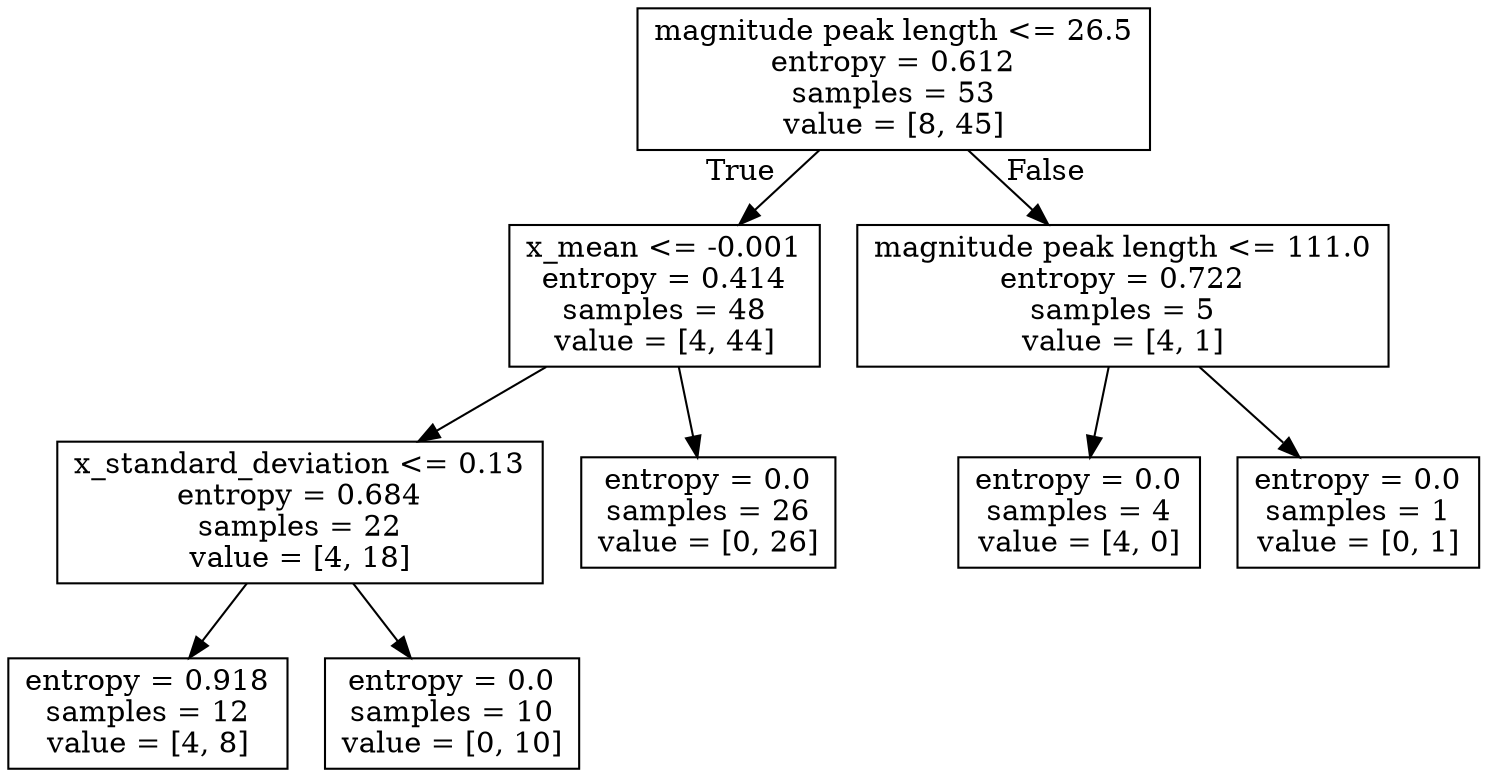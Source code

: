 digraph Tree {
node [shape=box] ;
0 [label="magnitude peak length <= 26.5\nentropy = 0.612\nsamples = 53\nvalue = [8, 45]"] ;
1 [label="x_mean <= -0.001\nentropy = 0.414\nsamples = 48\nvalue = [4, 44]"] ;
0 -> 1 [labeldistance=2.5, labelangle=45, headlabel="True"] ;
2 [label="x_standard_deviation <= 0.13\nentropy = 0.684\nsamples = 22\nvalue = [4, 18]"] ;
1 -> 2 ;
3 [label="entropy = 0.918\nsamples = 12\nvalue = [4, 8]"] ;
2 -> 3 ;
4 [label="entropy = 0.0\nsamples = 10\nvalue = [0, 10]"] ;
2 -> 4 ;
5 [label="entropy = 0.0\nsamples = 26\nvalue = [0, 26]"] ;
1 -> 5 ;
6 [label="magnitude peak length <= 111.0\nentropy = 0.722\nsamples = 5\nvalue = [4, 1]"] ;
0 -> 6 [labeldistance=2.5, labelangle=-45, headlabel="False"] ;
7 [label="entropy = 0.0\nsamples = 4\nvalue = [4, 0]"] ;
6 -> 7 ;
8 [label="entropy = 0.0\nsamples = 1\nvalue = [0, 1]"] ;
6 -> 8 ;
}